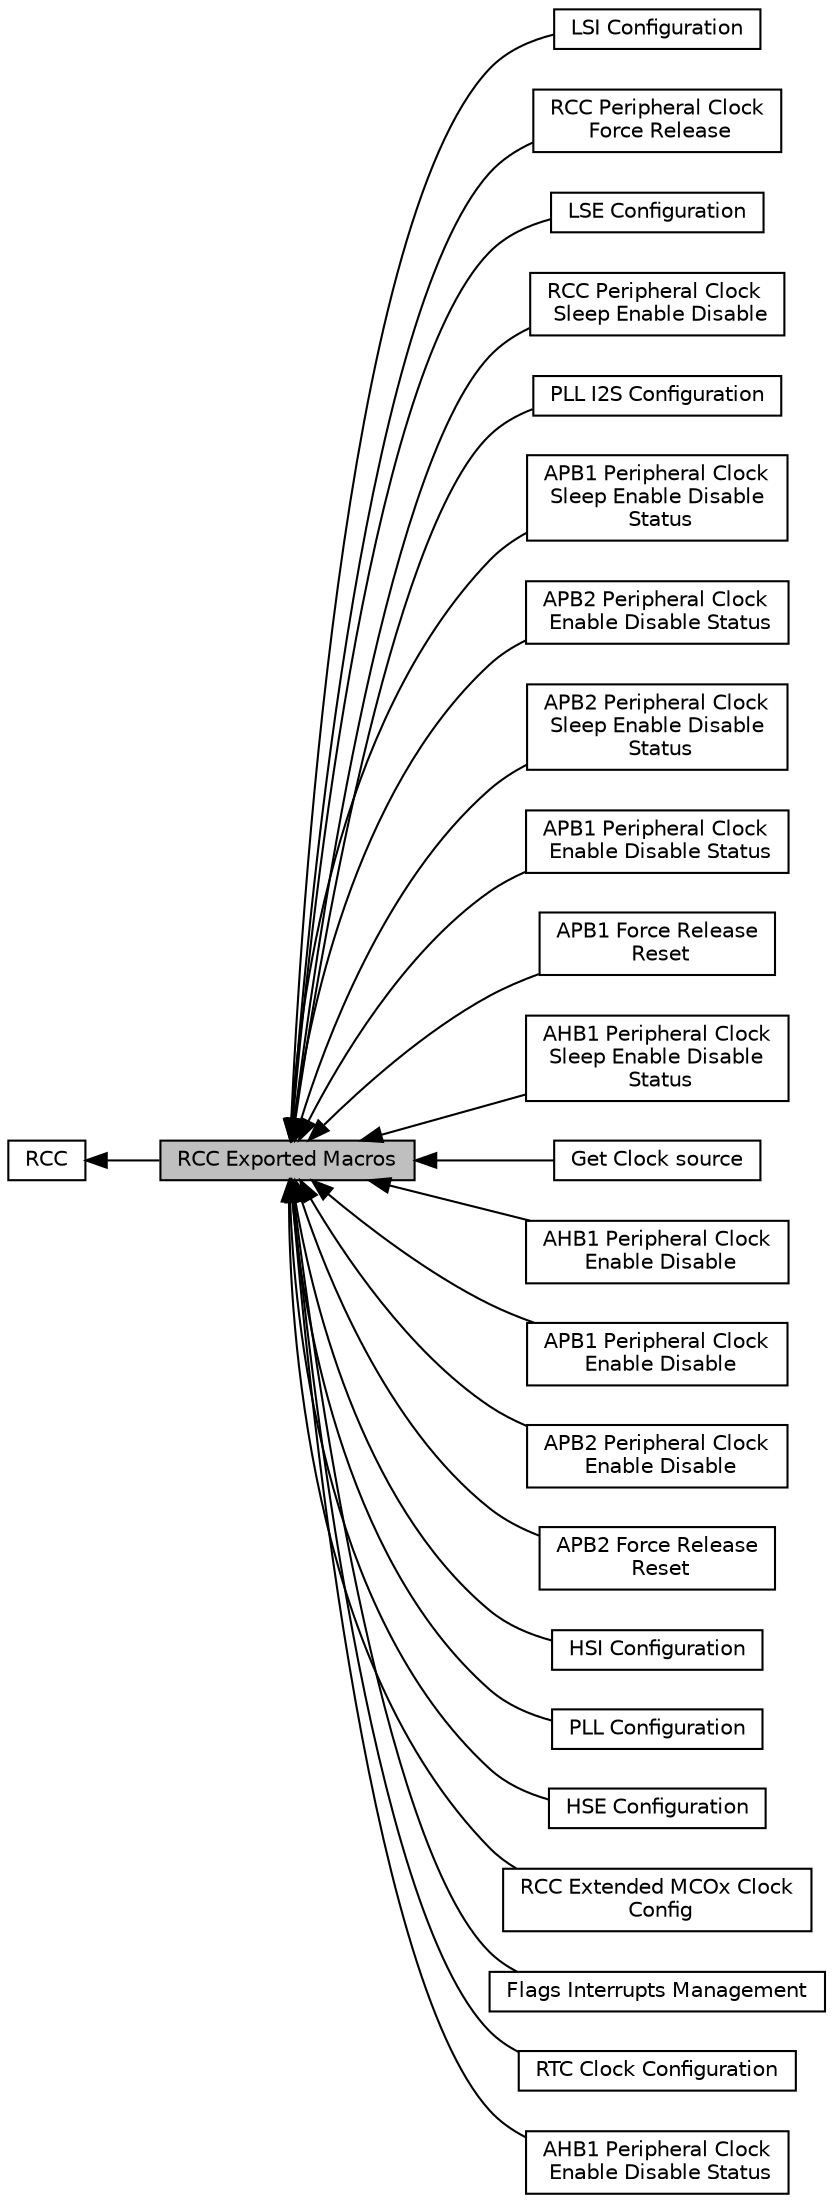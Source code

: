 digraph "RCC Exported Macros"
{
  edge [fontname="Helvetica",fontsize="10",labelfontname="Helvetica",labelfontsize="10"];
  node [fontname="Helvetica",fontsize="10",shape=record];
  rankdir=LR;
  Node16 [label="LSI Configuration",height=0.2,width=0.4,color="black", fillcolor="white", style="filled",URL="$group___r_c_c___l_s_i___configuration.html"];
  Node8 [label="RCC Peripheral Clock\l Force Release",height=0.2,width=0.4,color="black", fillcolor="white", style="filled",URL="$group___r_c_c___peripheral___clock___force___release.html",tooltip="Force or release AHB peripheral reset. "];
  Node18 [label="LSE Configuration",height=0.2,width=0.4,color="black", fillcolor="white", style="filled",URL="$group___r_c_c___l_s_e___configuration.html"];
  Node11 [label="RCC Peripheral Clock\l Sleep Enable Disable",height=0.2,width=0.4,color="black", fillcolor="white", style="filled",URL="$group___r_c_c___peripheral___clock___sleep___enable___disable.html"];
  Node21 [label="PLL I2S Configuration",height=0.2,width=0.4,color="black", fillcolor="white", style="filled",URL="$group___r_c_c___p_l_l___i2_s___configuration.html"];
  Node0 [label="RCC Exported Macros",height=0.2,width=0.4,color="black", fillcolor="grey75", style="filled", fontcolor="black"];
  Node13 [label="APB1 Peripheral Clock\l Sleep Enable Disable\l Status",height=0.2,width=0.4,color="black", fillcolor="white", style="filled",URL="$group___r_c_c___a_p_b1___clock___sleep___enable___disable___status.html",tooltip="Get the enable or disable status of the APB1 peripheral clock during Low Power (Sleep) mode..."];
  Node7 [label="APB2 Peripheral Clock\l Enable Disable Status",height=0.2,width=0.4,color="black", fillcolor="white", style="filled",URL="$group___r_c_c___a_p_b2___clock___enable___disable___status.html",tooltip="EGet the enable or disable status of the APB2 peripheral clock. "];
  Node14 [label="APB2 Peripheral Clock\l Sleep Enable Disable\l Status",height=0.2,width=0.4,color="black", fillcolor="white", style="filled",URL="$group___r_c_c___a_p_b2___clock___sleep___enable___disable___status.html",tooltip="Get the enable or disable status of the APB2 peripheral clock during Low Power (Sleep) mode..."];
  Node6 [label="APB1 Peripheral Clock\l Enable Disable  Status",height=0.2,width=0.4,color="black", fillcolor="white", style="filled",URL="$group___r_c_c___a_p_b1___clock___enable___disable___status.html",tooltip="Get the enable or disable status of the APB1 peripheral clock. "];
  Node9 [label="APB1 Force Release\l Reset",height=0.2,width=0.4,color="black", fillcolor="white", style="filled",URL="$group___r_c_c___a_p_b1___force___release___reset.html",tooltip="Force or release APB1 peripheral reset. "];
  Node12 [label="AHB1 Peripheral Clock\l Sleep Enable Disable\l Status",height=0.2,width=0.4,color="black", fillcolor="white", style="filled",URL="$group___r_c_c___a_h_b1___clock___sleep___enable___disable___status.html",tooltip="Get the enable or disable status of the AHB1 peripheral clock during Low Power (Sleep) mode..."];
  Node22 [label="Get Clock source",height=0.2,width=0.4,color="black", fillcolor="white", style="filled",URL="$group___r_c_c___get___clock__source.html"];
  Node2 [label="AHB1 Peripheral Clock\l Enable Disable",height=0.2,width=0.4,color="black", fillcolor="white", style="filled",URL="$group___r_c_c___a_h_b1___clock___enable___disable.html",tooltip="Enable or disable the AHB1 peripheral clock. "];
  Node3 [label="APB1 Peripheral Clock\l Enable Disable",height=0.2,width=0.4,color="black", fillcolor="white", style="filled",URL="$group___r_c_c___a_p_b1___clock___enable___disable.html",tooltip="Enable or disable the Low Speed APB (APB1) peripheral clock. "];
  Node4 [label="APB2 Peripheral Clock\l Enable Disable",height=0.2,width=0.4,color="black", fillcolor="white", style="filled",URL="$group___r_c_c___a_p_b2___clock___enable___disable.html",tooltip="Enable or disable the High Speed APB (APB2) peripheral clock. "];
  Node10 [label="APB2 Force Release\l Reset",height=0.2,width=0.4,color="black", fillcolor="white", style="filled",URL="$group___r_c_c___a_p_b2___force___release___reset.html",tooltip="Force or release APB2 peripheral reset. "];
  Node15 [label="HSI Configuration",height=0.2,width=0.4,color="black", fillcolor="white", style="filled",URL="$group___r_c_c___h_s_i___configuration.html"];
  Node20 [label="PLL Configuration",height=0.2,width=0.4,color="black", fillcolor="white", style="filled",URL="$group___r_c_c___p_l_l___configuration.html"];
  Node17 [label="HSE Configuration",height=0.2,width=0.4,color="black", fillcolor="white", style="filled",URL="$group___r_c_c___h_s_e___configuration.html"];
  Node23 [label="RCC Extended MCOx Clock\l Config",height=0.2,width=0.4,color="black", fillcolor="white", style="filled",URL="$group___r_c_c_ex___m_c_ox___clock___config.html"];
  Node24 [label="Flags Interrupts Management",height=0.2,width=0.4,color="black", fillcolor="white", style="filled",URL="$group___r_c_c___flags___interrupts___management.html",tooltip="macros to manage the specified RCC Flags and interrupts. "];
  Node1 [label="RCC",height=0.2,width=0.4,color="black", fillcolor="white", style="filled",URL="$group___r_c_c.html",tooltip="RCC HAL module driver. "];
  Node19 [label="RTC Clock Configuration",height=0.2,width=0.4,color="black", fillcolor="white", style="filled",URL="$group___r_c_c___internal___r_t_c___clock___configuration.html"];
  Node5 [label="AHB1 Peripheral Clock\l Enable Disable Status",height=0.2,width=0.4,color="black", fillcolor="white", style="filled",URL="$group___r_c_c___a_h_b1___peripheral___clock___enable___disable___status.html",tooltip="Get the enable or disable status of the AHB1 peripheral clock. "];
  Node1->Node0 [shape=plaintext, dir="back", style="solid"];
  Node0->Node2 [shape=plaintext, dir="back", style="solid"];
  Node0->Node3 [shape=plaintext, dir="back", style="solid"];
  Node0->Node4 [shape=plaintext, dir="back", style="solid"];
  Node0->Node5 [shape=plaintext, dir="back", style="solid"];
  Node0->Node6 [shape=plaintext, dir="back", style="solid"];
  Node0->Node7 [shape=plaintext, dir="back", style="solid"];
  Node0->Node8 [shape=plaintext, dir="back", style="solid"];
  Node0->Node9 [shape=plaintext, dir="back", style="solid"];
  Node0->Node10 [shape=plaintext, dir="back", style="solid"];
  Node0->Node11 [shape=plaintext, dir="back", style="solid"];
  Node0->Node12 [shape=plaintext, dir="back", style="solid"];
  Node0->Node13 [shape=plaintext, dir="back", style="solid"];
  Node0->Node14 [shape=plaintext, dir="back", style="solid"];
  Node0->Node15 [shape=plaintext, dir="back", style="solid"];
  Node0->Node16 [shape=plaintext, dir="back", style="solid"];
  Node0->Node17 [shape=plaintext, dir="back", style="solid"];
  Node0->Node18 [shape=plaintext, dir="back", style="solid"];
  Node0->Node19 [shape=plaintext, dir="back", style="solid"];
  Node0->Node20 [shape=plaintext, dir="back", style="solid"];
  Node0->Node21 [shape=plaintext, dir="back", style="solid"];
  Node0->Node22 [shape=plaintext, dir="back", style="solid"];
  Node0->Node23 [shape=plaintext, dir="back", style="solid"];
  Node0->Node24 [shape=plaintext, dir="back", style="solid"];
}
